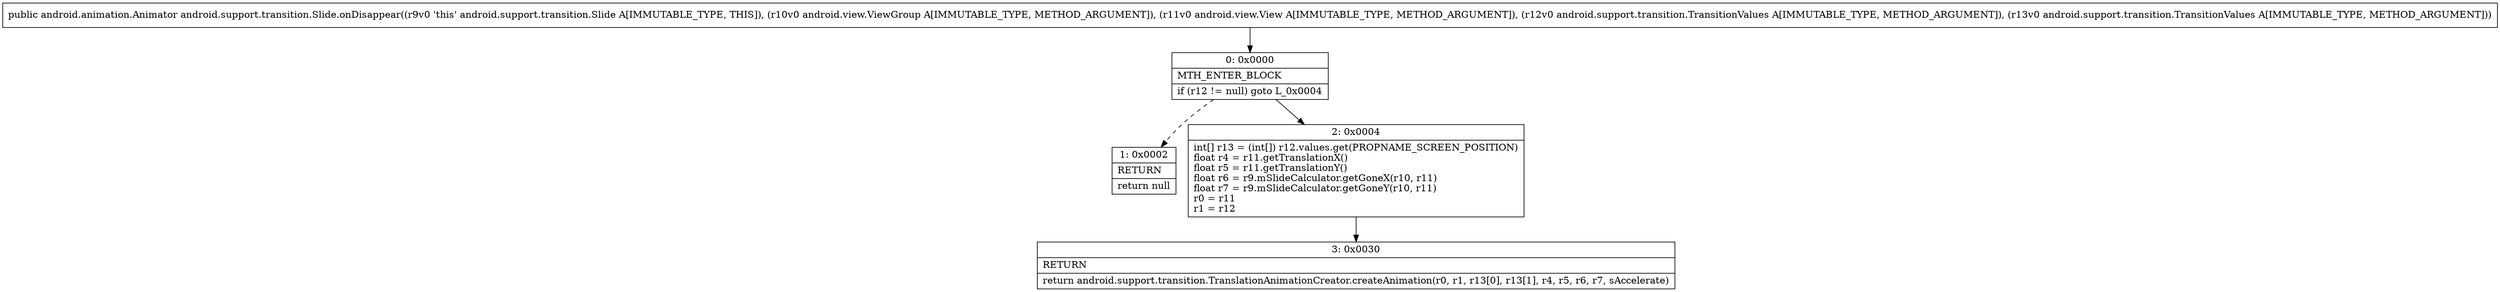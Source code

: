digraph "CFG forandroid.support.transition.Slide.onDisappear(Landroid\/view\/ViewGroup;Landroid\/view\/View;Landroid\/support\/transition\/TransitionValues;Landroid\/support\/transition\/TransitionValues;)Landroid\/animation\/Animator;" {
Node_0 [shape=record,label="{0\:\ 0x0000|MTH_ENTER_BLOCK\l|if (r12 != null) goto L_0x0004\l}"];
Node_1 [shape=record,label="{1\:\ 0x0002|RETURN\l|return null\l}"];
Node_2 [shape=record,label="{2\:\ 0x0004|int[] r13 = (int[]) r12.values.get(PROPNAME_SCREEN_POSITION)\lfloat r4 = r11.getTranslationX()\lfloat r5 = r11.getTranslationY()\lfloat r6 = r9.mSlideCalculator.getGoneX(r10, r11)\lfloat r7 = r9.mSlideCalculator.getGoneY(r10, r11)\lr0 = r11\lr1 = r12\l}"];
Node_3 [shape=record,label="{3\:\ 0x0030|RETURN\l|return android.support.transition.TranslationAnimationCreator.createAnimation(r0, r1, r13[0], r13[1], r4, r5, r6, r7, sAccelerate)\l}"];
MethodNode[shape=record,label="{public android.animation.Animator android.support.transition.Slide.onDisappear((r9v0 'this' android.support.transition.Slide A[IMMUTABLE_TYPE, THIS]), (r10v0 android.view.ViewGroup A[IMMUTABLE_TYPE, METHOD_ARGUMENT]), (r11v0 android.view.View A[IMMUTABLE_TYPE, METHOD_ARGUMENT]), (r12v0 android.support.transition.TransitionValues A[IMMUTABLE_TYPE, METHOD_ARGUMENT]), (r13v0 android.support.transition.TransitionValues A[IMMUTABLE_TYPE, METHOD_ARGUMENT])) }"];
MethodNode -> Node_0;
Node_0 -> Node_1[style=dashed];
Node_0 -> Node_2;
Node_2 -> Node_3;
}

